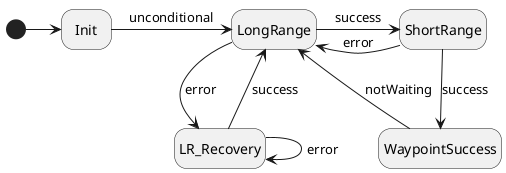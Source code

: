@startuml Navigation State Machine
hide empty description

[*] -right-> Init
Init -right-> LongRange : unconditional
LongRange -down-> LR_Recovery : error
LR_Recovery --> LR_Recovery : error
LR_Recovery --> LongRange : success
LongRange -right-> ShortRange : success
ShortRange -left-> LongRange : error
ShortRange --> WaypointSuccess : success
WaypointSuccess -up-> LongRange : notWaiting

@enduml